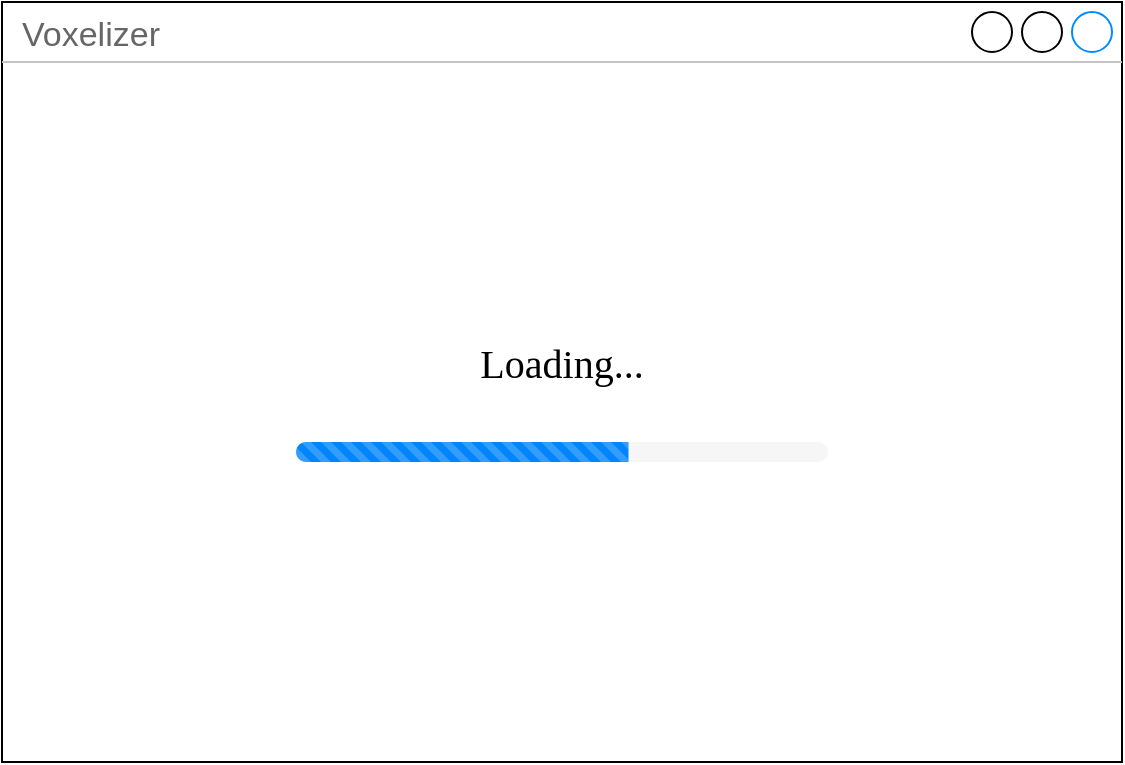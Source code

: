 <mxfile version="13.0.3" type="device"><diagram id="C5RBs43oDa-KdzZeNtuy" name="Page-1"><mxGraphModel dx="1351" dy="924" grid="1" gridSize="10" guides="1" tooltips="1" connect="1" arrows="1" fold="1" page="1" pageScale="1" pageWidth="827" pageHeight="1169" math="0" shadow="0"><root><mxCell id="WIyWlLk6GJQsqaUBKTNV-0"/><mxCell id="WIyWlLk6GJQsqaUBKTNV-1" parent="WIyWlLk6GJQsqaUBKTNV-0"/><mxCell id="lNCha9rLU0_IZ1kMbxVS-123" value="Voxelizer" style="strokeWidth=1;shadow=0;dashed=0;align=center;html=1;shape=mxgraph.mockup.containers.window;align=left;verticalAlign=top;spacingLeft=8;strokeColor2=#008cff;strokeColor3=#c4c4c4;fontColor=#666666;mainText=;fontSize=17;labelBackgroundColor=none;noLabel=0;" parent="WIyWlLk6GJQsqaUBKTNV-1" vertex="1"><mxGeometry x="134" y="394" width="560" height="380" as="geometry"/></mxCell><mxCell id="lNCha9rLU0_IZ1kMbxVS-141" value="" style="group" parent="WIyWlLk6GJQsqaUBKTNV-1" vertex="1" connectable="0"><mxGeometry x="281" y="564" width="266" height="60" as="geometry"/></mxCell><mxCell id="lNCha9rLU0_IZ1kMbxVS-125" value="&lt;font style=&quot;font-size: 20px;&quot;&gt;Loading...&lt;/font&gt;" style="text;html=1;strokeColor=none;fillColor=none;align=center;verticalAlign=middle;whiteSpace=wrap;rounded=0;shadow=0;glass=0;fontFamily=Verdana;fontSize=20;fontColor=#000000;" parent="lNCha9rLU0_IZ1kMbxVS-141" vertex="1"><mxGeometry x="41" width="184" height="20" as="geometry"/></mxCell><mxCell id="lNCha9rLU0_IZ1kMbxVS-132" value="" style="html=1;shadow=0;dashed=0;shape=mxgraph.bootstrap.rrect;rSize=5;strokeColor=none;fillColor=#f6f6f6;whiteSpace=wrap;rounded=1;glass=0;fontFamily=Verdana;fontSize=12;fontColor=#0000CC;align=center;" parent="lNCha9rLU0_IZ1kMbxVS-141" vertex="1"><mxGeometry y="50" width="266" height="10" as="geometry"/></mxCell><mxCell id="lNCha9rLU0_IZ1kMbxVS-133" value="" style="html=1;shadow=0;dashed=0;shape=mxgraph.bootstrap.leftButtonStriped;fillColor=#0085FC;fontColor=#FFFFFF;whiteSpace=wrap;" parent="lNCha9rLU0_IZ1kMbxVS-132" vertex="1"><mxGeometry width="166.25" height="10" as="geometry"/></mxCell></root></mxGraphModel></diagram></mxfile>
